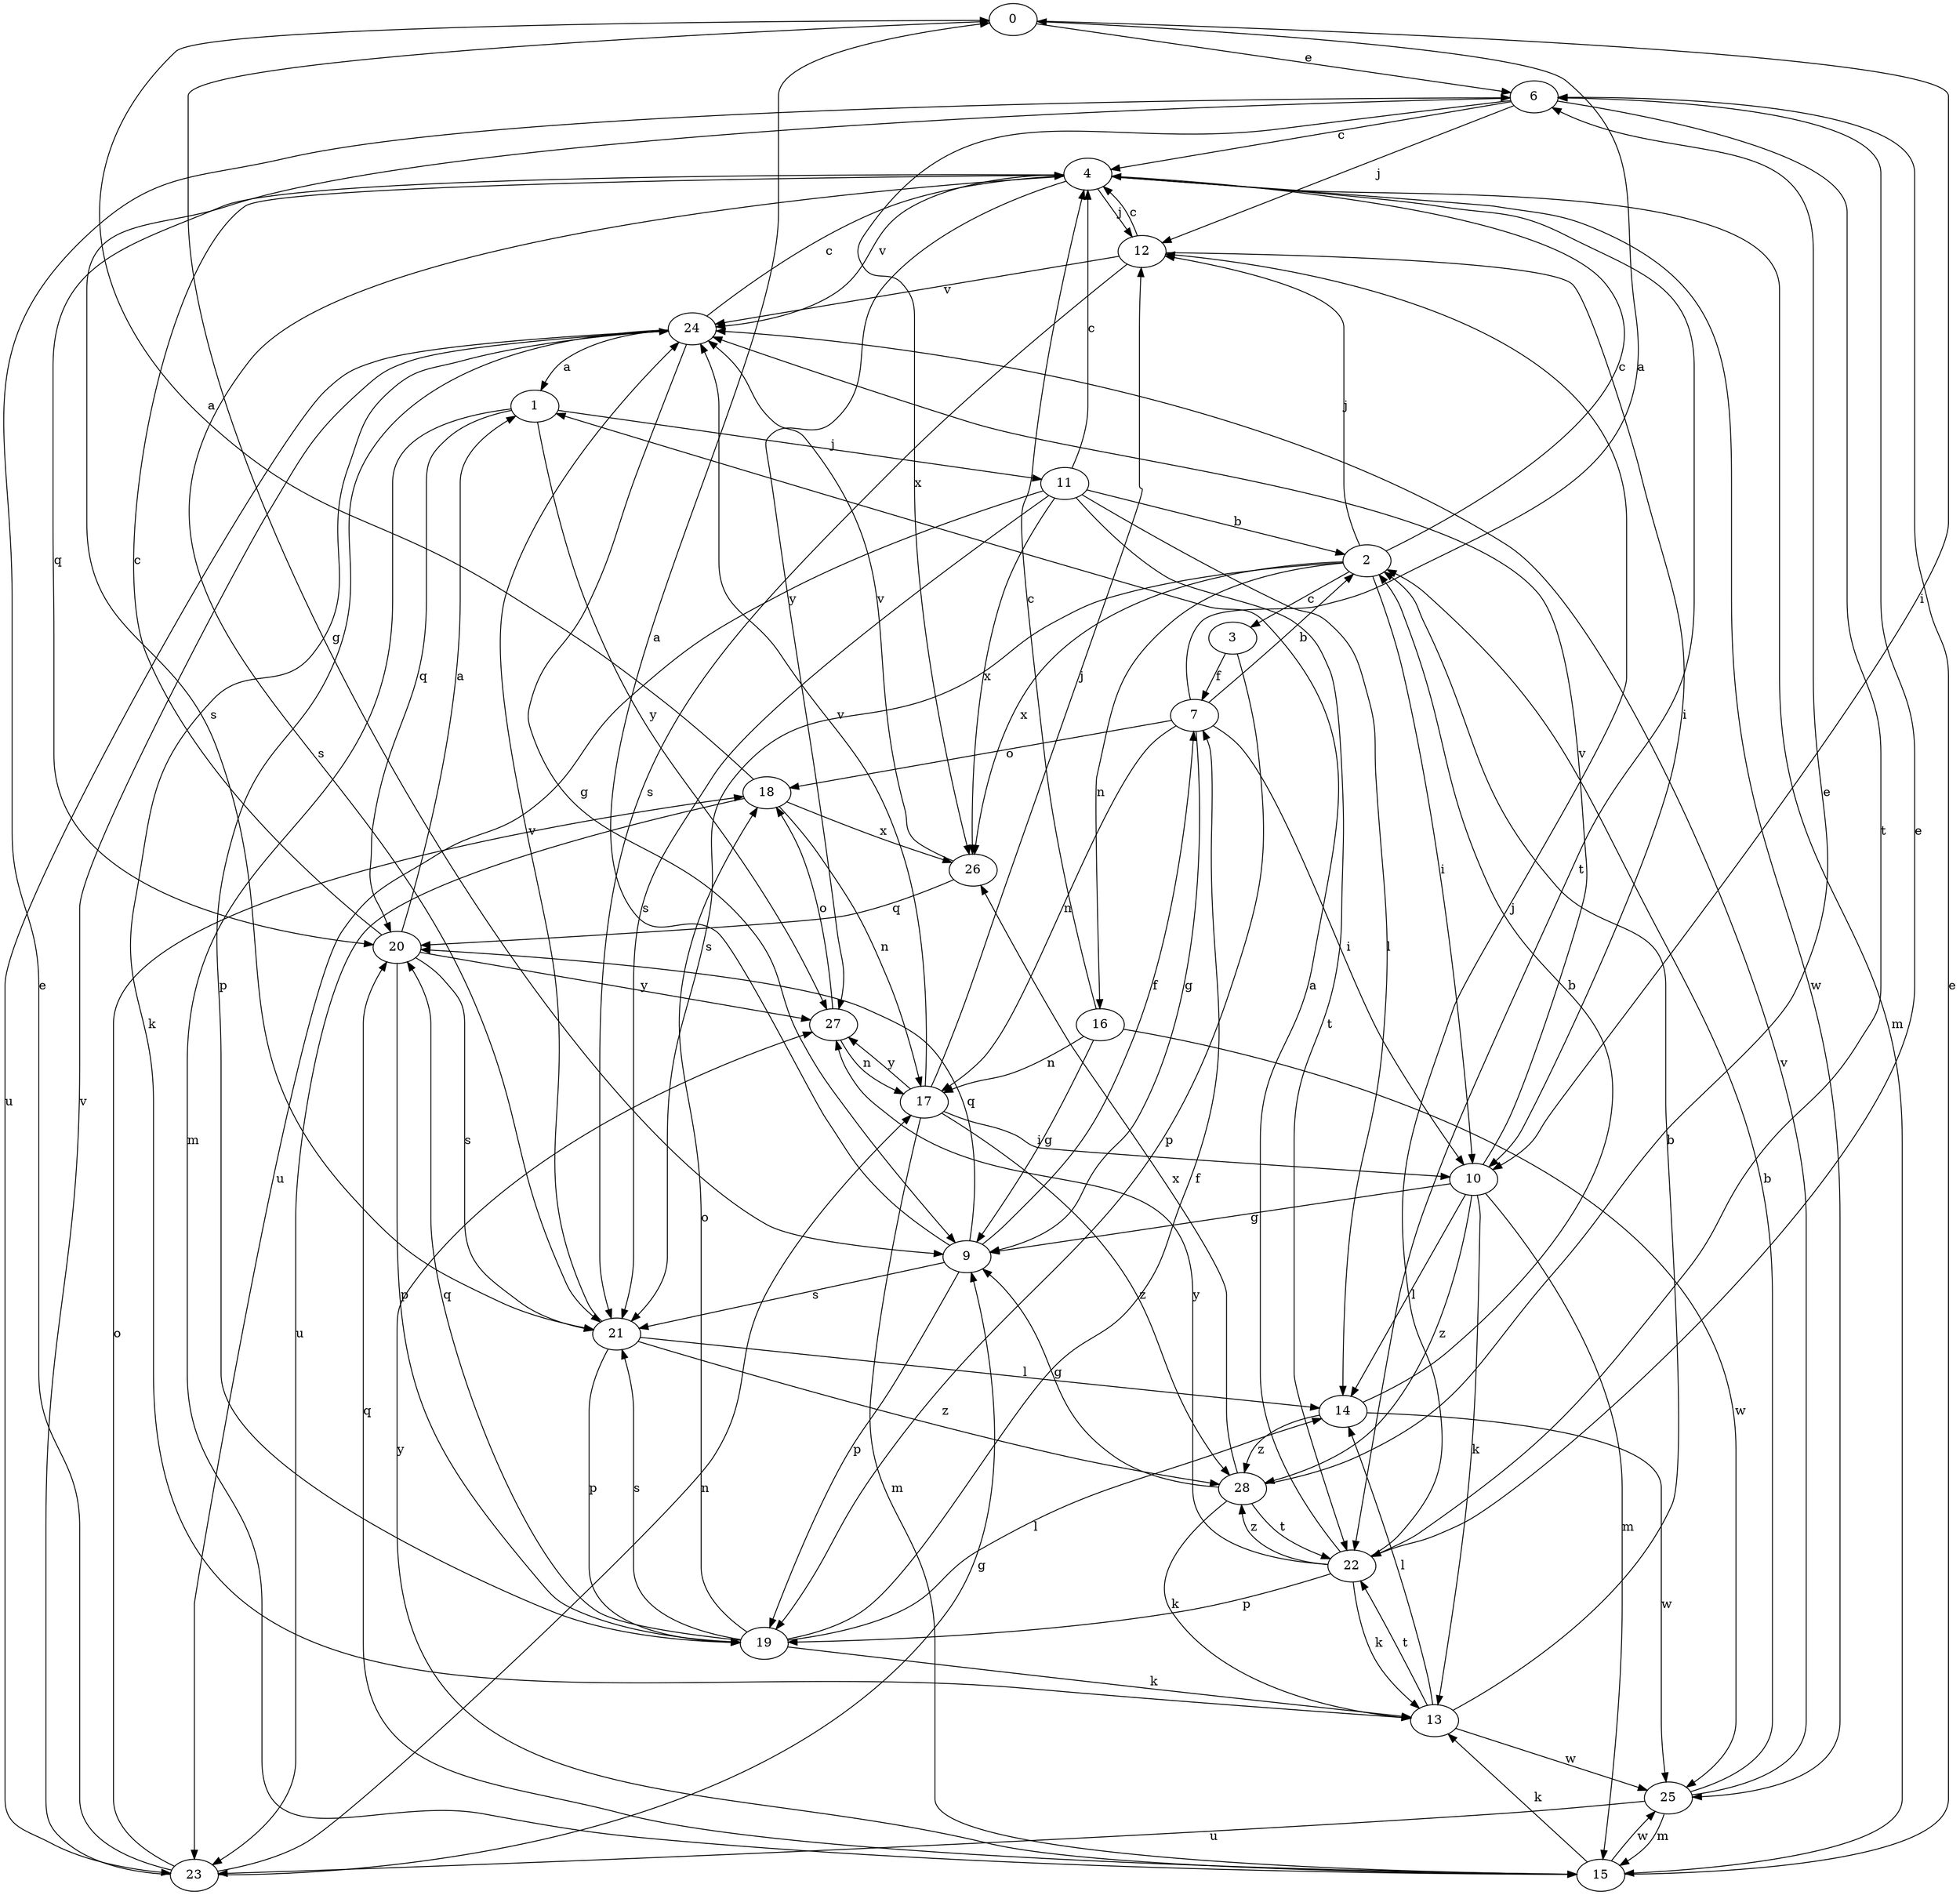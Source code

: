 strict digraph  {
0;
1;
2;
3;
4;
6;
7;
9;
10;
11;
12;
13;
14;
15;
16;
17;
18;
19;
20;
21;
22;
23;
24;
25;
26;
27;
28;
0 -> 6  [label=e];
0 -> 9  [label=g];
0 -> 10  [label=i];
1 -> 11  [label=j];
1 -> 15  [label=m];
1 -> 20  [label=q];
1 -> 27  [label=y];
2 -> 3  [label=c];
2 -> 4  [label=c];
2 -> 10  [label=i];
2 -> 12  [label=j];
2 -> 16  [label=n];
2 -> 21  [label=s];
2 -> 26  [label=x];
3 -> 7  [label=f];
3 -> 19  [label=p];
4 -> 12  [label=j];
4 -> 15  [label=m];
4 -> 20  [label=q];
4 -> 21  [label=s];
4 -> 22  [label=t];
4 -> 24  [label=v];
4 -> 25  [label=w];
4 -> 27  [label=y];
6 -> 4  [label=c];
6 -> 12  [label=j];
6 -> 21  [label=s];
6 -> 22  [label=t];
6 -> 26  [label=x];
7 -> 0  [label=a];
7 -> 2  [label=b];
7 -> 9  [label=g];
7 -> 10  [label=i];
7 -> 17  [label=n];
7 -> 18  [label=o];
9 -> 0  [label=a];
9 -> 7  [label=f];
9 -> 19  [label=p];
9 -> 20  [label=q];
9 -> 21  [label=s];
10 -> 9  [label=g];
10 -> 13  [label=k];
10 -> 14  [label=l];
10 -> 15  [label=m];
10 -> 24  [label=v];
10 -> 28  [label=z];
11 -> 2  [label=b];
11 -> 4  [label=c];
11 -> 14  [label=l];
11 -> 21  [label=s];
11 -> 22  [label=t];
11 -> 23  [label=u];
11 -> 26  [label=x];
12 -> 4  [label=c];
12 -> 10  [label=i];
12 -> 21  [label=s];
12 -> 24  [label=v];
13 -> 2  [label=b];
13 -> 14  [label=l];
13 -> 22  [label=t];
13 -> 25  [label=w];
14 -> 2  [label=b];
14 -> 25  [label=w];
14 -> 28  [label=z];
15 -> 6  [label=e];
15 -> 13  [label=k];
15 -> 20  [label=q];
15 -> 25  [label=w];
15 -> 27  [label=y];
16 -> 4  [label=c];
16 -> 9  [label=g];
16 -> 17  [label=n];
16 -> 25  [label=w];
17 -> 10  [label=i];
17 -> 12  [label=j];
17 -> 15  [label=m];
17 -> 24  [label=v];
17 -> 27  [label=y];
17 -> 28  [label=z];
18 -> 0  [label=a];
18 -> 17  [label=n];
18 -> 23  [label=u];
18 -> 26  [label=x];
19 -> 7  [label=f];
19 -> 13  [label=k];
19 -> 14  [label=l];
19 -> 18  [label=o];
19 -> 20  [label=q];
19 -> 21  [label=s];
20 -> 1  [label=a];
20 -> 4  [label=c];
20 -> 19  [label=p];
20 -> 21  [label=s];
20 -> 27  [label=y];
21 -> 14  [label=l];
21 -> 19  [label=p];
21 -> 24  [label=v];
21 -> 28  [label=z];
22 -> 1  [label=a];
22 -> 6  [label=e];
22 -> 12  [label=j];
22 -> 13  [label=k];
22 -> 19  [label=p];
22 -> 27  [label=y];
22 -> 28  [label=z];
23 -> 6  [label=e];
23 -> 9  [label=g];
23 -> 17  [label=n];
23 -> 18  [label=o];
23 -> 24  [label=v];
24 -> 1  [label=a];
24 -> 4  [label=c];
24 -> 9  [label=g];
24 -> 13  [label=k];
24 -> 19  [label=p];
24 -> 23  [label=u];
25 -> 2  [label=b];
25 -> 15  [label=m];
25 -> 23  [label=u];
25 -> 24  [label=v];
26 -> 20  [label=q];
26 -> 24  [label=v];
27 -> 17  [label=n];
27 -> 18  [label=o];
28 -> 6  [label=e];
28 -> 9  [label=g];
28 -> 13  [label=k];
28 -> 22  [label=t];
28 -> 26  [label=x];
}
